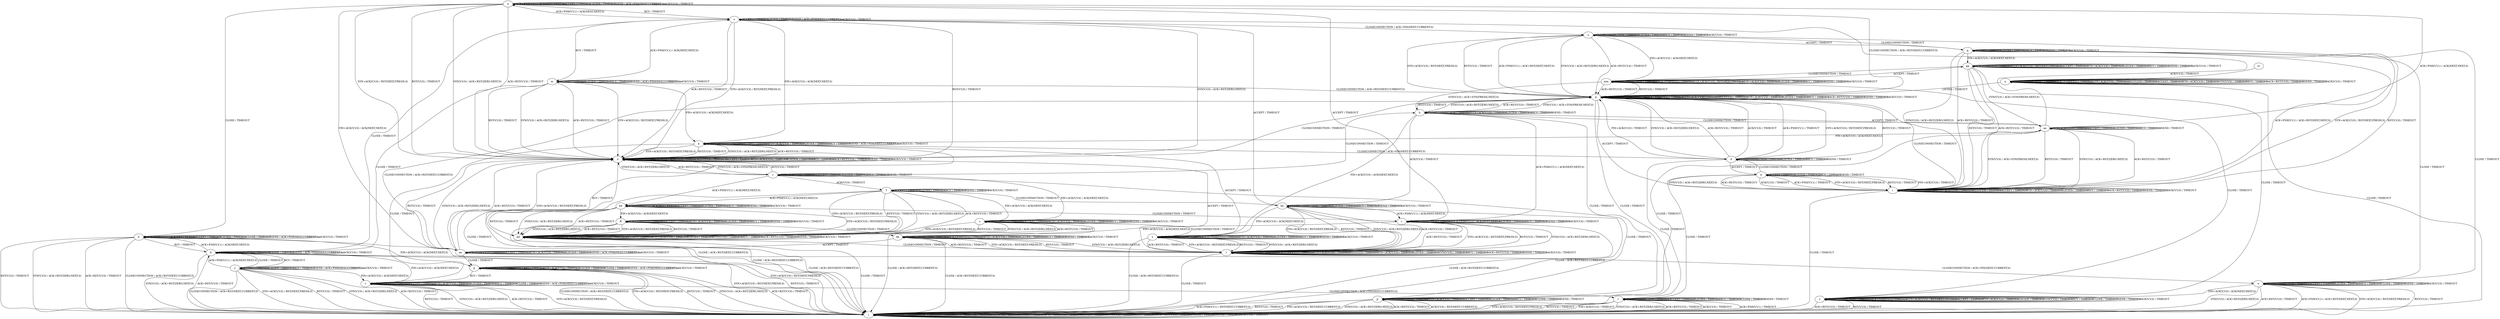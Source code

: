 digraph "" {
	graph ["Incoming time"=0.0004038810729980469,
		"Outgoing time"=0.044295549392700195,
		Output="{'States': 39, 'Transitions': 495, 'Filename': '../results/tcp_preset_100/TCP_Windows8_Server-TCP_Windows8_Server-3.dot'}",
		Reference="{'States': 39, 'Transitions': 495, 'Filename': '../subjects/tcp/TCP_Windows8_Server.dot'}",
		Solver=yices,
		Updated="{'States': 39, 'Transitions': 495, 'Filename': '../subjects/tcp/TCP_Windows8_Server.dot'}",
		"f-measure"=1.0,
		precision=1.0,
		recall=1.0
	];
	a -> a	[key=0,
		label="ACK+PSH(V,V,1) / ACK(NEXT,NEXT,0)"];
	a -> a	[key=1,
		label="ACCEPT / TIMEOUT"];
	a -> a	[key=2,
		label="LISTEN / TIMEOUT"];
	a -> a	[key=3,
		label="SEND / ACK+PSH(NEXT,CURRENT,1)"];
	a -> a	[key=4,
		label="ACK(V,V,0) / TIMEOUT"];
	a -> b	[key=0,
		label="CLOSE / TIMEOUT"];
	a -> o	[key=0,
		label="RCV / TIMEOUT"];
	a -> p	[key=0,
		label="CLOSECONNECTION / ACK+RST(NEXT,CURRENT,0)"];
	a -> ee	[key=0,
		label="FIN+ACK(V,V,0) / ACK(NEXT,NEXT,0)"];
	a -> ii	[key=0,
		label="SYN+ACK(V,V,0) / RST(NEXT,FRESH,0)"];
	a -> ii	[key=1,
		label="RST(V,V,0) / TIMEOUT"];
	a -> ii	[key=2,
		label="SYN(V,V,0) / ACK+RST(ZERO,NEXT,0)"];
	a -> ii	[key=3,
		label="ACK+RST(V,V,0) / TIMEOUT"];
	b -> b	[key=0,
		label="ACK+PSH(V,V,1) / ACK(NEXT,NEXT,0)"];
	b -> b	[key=1,
		label="ACCEPT / TIMEOUT"];
	b -> b	[key=2,
		label="LISTEN / TIMEOUT"];
	b -> b	[key=3,
		label="CLOSE / TIMEOUT"];
	b -> b	[key=4,
		label="SEND / ACK+PSH(NEXT,CURRENT,1)"];
	b -> b	[key=5,
		label="ACK(V,V,0) / TIMEOUT"];
	b -> g	[key=0,
		label="FIN+ACK(V,V,0) / ACK(NEXT,NEXT,0)"];
	b -> j	[key=0,
		label="CLOSECONNECTION / ACK+RST(NEXT,CURRENT,0)"];
	b -> j	[key=1,
		label="SYN+ACK(V,V,0) / RST(NEXT,FRESH,0)"];
	b -> j	[key=2,
		label="RST(V,V,0) / TIMEOUT"];
	b -> j	[key=3,
		label="SYN(V,V,0) / ACK+RST(ZERO,NEXT,0)"];
	b -> j	[key=4,
		label="ACK+RST(V,V,0) / TIMEOUT"];
	b -> ll	[key=0,
		label="RCV / TIMEOUT"];
	c -> c	[key=0,
		label="SYN+ACK(V,V,0) / TIMEOUT"];
	c -> c	[key=1,
		label="ACCEPT / TIMEOUT"];
	c -> c	[key=2,
		label="LISTEN / TIMEOUT"];
	c -> c	[key=3,
		label="RCV / TIMEOUT"];
	c -> c	[key=4,
		label="SEND / TIMEOUT"];
	c -> f	[key=0,
		label="ACK(V,V,0) / TIMEOUT"];
	c -> h	[key=0,
		label="CLOSECONNECTION / TIMEOUT"];
	c -> s	[key=0,
		label="FIN+ACK(V,V,0) / ACK(NEXT,NEXT,0)"];
	c -> bb	[key=0,
		label="ACK+PSH(V,V,1) / ACK(NEXT,NEXT,0)"];
	c -> ii	[key=0,
		label="RST(V,V,0) / TIMEOUT"];
	c -> ii	[key=1,
		label="SYN(V,V,0) / ACK+RST(ZERO,NEXT,0)"];
	c -> ii	[key=2,
		label="ACK+RST(V,V,0) / TIMEOUT"];
	c -> jj	[key=0,
		label="CLOSE / TIMEOUT"];
	d -> d	[key=0,
		label="CLOSECONNECTION / TIMEOUT"];
	d -> d	[key=1,
		label="LISTEN / TIMEOUT"];
	d -> d	[key=2,
		label="RCV / TIMEOUT"];
	d -> d	[key=3,
		label="SEND / TIMEOUT"];
	d -> p	[key=0,
		label="ACK+PSH(V,V,1) / TIMEOUT"];
	d -> p	[key=1,
		label="SYN+ACK(V,V,0) / RST(NEXT,FRESH,0)"];
	d -> p	[key=2,
		label="RST(V,V,0) / TIMEOUT"];
	d -> p	[key=3,
		label="FIN+ACK(V,V,0) / TIMEOUT"];
	d -> p	[key=4,
		label="SYN(V,V,0) / ACK+RST(ZERO,NEXT,0)"];
	d -> p	[key=5,
		label="ACK+RST(V,V,0) / TIMEOUT"];
	d -> p	[key=6,
		label="ACK(V,V,0) / TIMEOUT"];
	d -> r	[key=0,
		label="CLOSE / TIMEOUT"];
	d -> w	[key=0,
		label="ACCEPT / TIMEOUT"];
	e -> e	[key=0,
		label="CLOSECONNECTION / TIMEOUT"];
	e -> e	[key=1,
		label="ACCEPT / TIMEOUT"];
	e -> e	[key=2,
		label="LISTEN / TIMEOUT"];
	e -> e	[key=3,
		label="RCV / TIMEOUT"];
	e -> e	[key=4,
		label="CLOSE / TIMEOUT"];
	e -> e	[key=5,
		label="SEND / TIMEOUT"];
	e -> e	[key=6,
		label="ACK(V,V,0) / TIMEOUT"];
	e -> j	[key=0,
		label="ACK+PSH(V,V,1) / ACK+RST(NEXT,NEXT,0)"];
	e -> j	[key=1,
		label="SYN+ACK(V,V,0) / RST(NEXT,FRESH,0)"];
	e -> j	[key=2,
		label="RST(V,V,0) / TIMEOUT"];
	e -> j	[key=3,
		label="SYN(V,V,0) / ACK+RST(ZERO,NEXT,0)"];
	e -> j	[key=4,
		label="ACK+RST(V,V,0) / TIMEOUT"];
	e -> z	[key=0,
		label="FIN+ACK(V,V,0) / ACK(NEXT,NEXT,0)"];
	f -> f	[key=0,
		label="ACCEPT / TIMEOUT"];
	f -> f	[key=1,
		label="LISTEN / TIMEOUT"];
	f -> f	[key=2,
		label="RCV / TIMEOUT"];
	f -> f	[key=3,
		label="SEND / TIMEOUT"];
	f -> f	[key=4,
		label="ACK(V,V,0) / TIMEOUT"];
	f -> j	[key=0,
		label="CLOSE / ACK+RST(NEXT,CURRENT,0)"];
	f -> s	[key=0,
		label="FIN+ACK(V,V,0) / ACK(NEXT,NEXT,0)"];
	f -> bb	[key=0,
		label="ACK+PSH(V,V,1) / ACK(NEXT,NEXT,0)"];
	f -> dd	[key=0,
		label="SYN+ACK(V,V,0) / RST(NEXT,FRESH,0)"];
	f -> dd	[key=1,
		label="RST(V,V,0) / TIMEOUT"];
	f -> dd	[key=2,
		label="SYN(V,V,0) / ACK+RST(ZERO,NEXT,0)"];
	f -> dd	[key=3,
		label="ACK+RST(V,V,0) / TIMEOUT"];
	f -> hh	[key=0,
		label="CLOSECONNECTION / TIMEOUT"];
	g -> g	[key=0,
		label="ACK+PSH(V,V,1) / TIMEOUT"];
	g -> g	[key=1,
		label="ACCEPT / TIMEOUT"];
	g -> g	[key=2,
		label="FIN+ACK(V,V,0) / TIMEOUT"];
	g -> g	[key=3,
		label="LISTEN / TIMEOUT"];
	g -> g	[key=4,
		label="CLOSE / TIMEOUT"];
	g -> g	[key=5,
		label="SEND / ACK+PSH(NEXT,CURRENT,1)"];
	g -> g	[key=6,
		label="ACK(V,V,0) / TIMEOUT"];
	g -> j	[key=0,
		label="CLOSECONNECTION / ACK+RST(NEXT,CURRENT,0)"];
	g -> j	[key=1,
		label="SYN+ACK(V,V,0) / RST(NEXT,FRESH,0)"];
	g -> j	[key=2,
		label="RST(V,V,0) / TIMEOUT"];
	g -> j	[key=3,
		label="SYN(V,V,0) / ACK+RST(ZERO,NEXT,0)"];
	g -> j	[key=4,
		label="ACK+RST(V,V,0) / TIMEOUT"];
	g -> t	[key=0,
		label="RCV / TIMEOUT"];
	h -> h	[key=0,
		label="CLOSECONNECTION / TIMEOUT"];
	h -> h	[key=1,
		label="SYN+ACK(V,V,0) / TIMEOUT"];
	h -> h	[key=2,
		label="LISTEN / TIMEOUT"];
	h -> h	[key=3,
		label="RCV / TIMEOUT"];
	h -> h	[key=4,
		label="SEND / TIMEOUT"];
	h -> p	[key=0,
		label="RST(V,V,0) / TIMEOUT"];
	h -> p	[key=1,
		label="SYN(V,V,0) / ACK+RST(ZERO,NEXT,0)"];
	h -> p	[key=2,
		label="ACK+RST(V,V,0) / TIMEOUT"];
	h -> v	[key=0,
		label="ACK+PSH(V,V,1) / ACK(NEXT,NEXT,0)"];
	h -> x	[key=0,
		label="FIN+ACK(V,V,0) / ACK(NEXT,NEXT,0)"];
	h -> aa	[key=0,
		label="ACCEPT / TIMEOUT"];
	h -> hh	[key=0,
		label="ACK(V,V,0) / TIMEOUT"];
	h -> jj	[key=0,
		label="CLOSE / TIMEOUT"];
	i -> i	[key=0,
		label="ACK+PSH(V,V,1) / TIMEOUT"];
	i -> i	[key=1,
		label="SYN+ACK(V,V,0) / TIMEOUT"];
	i -> i	[key=2,
		label="RST(V,V,0) / TIMEOUT"];
	i -> i	[key=3,
		label="ACCEPT / TIMEOUT"];
	i -> i	[key=4,
		label="FIN+ACK(V,V,0) / TIMEOUT"];
	i -> i	[key=5,
		label="LISTEN / TIMEOUT"];
	i -> i	[key=6,
		label="RCV / TIMEOUT"];
	i -> i	[key=7,
		label="ACK+RST(V,V,0) / TIMEOUT"];
	i -> i	[key=8,
		label="SEND / TIMEOUT"];
	i -> i	[key=9,
		label="ACK(V,V,0) / TIMEOUT"];
	i -> j	[key=0,
		label="CLOSE / TIMEOUT"];
	i -> p	[key=0,
		label="CLOSECONNECTION / TIMEOUT"];
	i -> aa	[key=0,
		label="SYN(V,V,0) / ACK+SYN(FRESH,NEXT,0)"];
	j -> j	[key=0,
		label="CLOSECONNECTION / TIMEOUT"];
	j -> j	[key=1,
		label="ACK+PSH(V,V,1) / TIMEOUT"];
	j -> j	[key=2,
		label="SYN+ACK(V,V,0) / TIMEOUT"];
	j -> j	[key=3,
		label="RST(V,V,0) / TIMEOUT"];
	j -> j	[key=4,
		label="ACCEPT / TIMEOUT"];
	j -> j	[key=5,
		label="FIN+ACK(V,V,0) / TIMEOUT"];
	j -> j	[key=6,
		label="LISTEN / TIMEOUT"];
	j -> j	[key=7,
		label="SYN(V,V,0) / TIMEOUT"];
	j -> j	[key=8,
		label="RCV / TIMEOUT"];
	j -> j	[key=9,
		label="ACK+RST(V,V,0) / TIMEOUT"];
	j -> j	[key=10,
		label="CLOSE / TIMEOUT"];
	j -> j	[key=11,
		label="SEND / TIMEOUT"];
	j -> j	[key=12,
		label="ACK(V,V,0) / TIMEOUT"];
	k -> d	[key=0,
		label="CLOSECONNECTION / ACK+FIN(NEXT,CURRENT,0)"];
	k -> k	[key=0,
		label="ACK+PSH(V,V,1) / TIMEOUT"];
	k -> k	[key=1,
		label="ACCEPT / TIMEOUT"];
	k -> k	[key=2,
		label="FIN+ACK(V,V,0) / TIMEOUT"];
	k -> k	[key=3,
		label="LISTEN / TIMEOUT"];
	k -> k	[key=4,
		label="RCV / TIMEOUT"];
	k -> k	[key=5,
		label="SEND / ACK+PSH(NEXT,CURRENT,1)"];
	k -> k	[key=6,
		label="ACK(V,V,0) / TIMEOUT"];
	k -> t	[key=0,
		label="CLOSE / TIMEOUT"];
	k -> ii	[key=0,
		label="SYN+ACK(V,V,0) / RST(NEXT,FRESH,0)"];
	k -> ii	[key=1,
		label="RST(V,V,0) / TIMEOUT"];
	k -> ii	[key=2,
		label="SYN(V,V,0) / ACK+RST(ZERO,NEXT,0)"];
	k -> ii	[key=3,
		label="ACK+RST(V,V,0) / TIMEOUT"];
	l -> j	[key=0,
		label="CLOSE / TIMEOUT"];
	l -> l	[key=0,
		label="CLOSECONNECTION / TIMEOUT"];
	l -> l	[key=1,
		label="ACK+PSH(V,V,1) / TIMEOUT"];
	l -> l	[key=2,
		label="SYN+ACK(V,V,0) / TIMEOUT"];
	l -> l	[key=3,
		label="RST(V,V,0) / TIMEOUT"];
	l -> l	[key=4,
		label="FIN+ACK(V,V,0) / TIMEOUT"];
	l -> l	[key=5,
		label="LISTEN / TIMEOUT"];
	l -> l	[key=6,
		label="SYN(V,V,0) / TIMEOUT"];
	l -> l	[key=7,
		label="RCV / TIMEOUT"];
	l -> l	[key=8,
		label="ACK+RST(V,V,0) / TIMEOUT"];
	l -> l	[key=9,
		label="SEND / TIMEOUT"];
	l -> l	[key=10,
		label="ACK(V,V,0) / TIMEOUT"];
	l -> ii	[key=0,
		label="ACCEPT / TIMEOUT"];
	m -> k	[key=0,
		label="FIN+ACK(V,V,0) / ACK(NEXT,NEXT,0)"];
	m -> m	[key=0,
		label="ACCEPT / TIMEOUT"];
	m -> m	[key=1,
		label="LISTEN / TIMEOUT"];
	m -> m	[key=2,
		label="RCV / TIMEOUT"];
	m -> m	[key=3,
		label="SEND / ACK+PSH(NEXT,CURRENT,1)"];
	m -> m	[key=4,
		label="ACK(V,V,0) / TIMEOUT"];
	m -> o	[key=0,
		label="ACK+PSH(V,V,1) / ACK(NEXT,NEXT,0)"];
	m -> p	[key=0,
		label="CLOSECONNECTION / ACK+RST(NEXT,CURRENT,0)"];
	m -> ii	[key=0,
		label="SYN+ACK(V,V,0) / RST(NEXT,FRESH,0)"];
	m -> ii	[key=1,
		label="RST(V,V,0) / TIMEOUT"];
	m -> ii	[key=2,
		label="SYN(V,V,0) / ACK+RST(ZERO,NEXT,0)"];
	m -> ii	[key=3,
		label="ACK+RST(V,V,0) / TIMEOUT"];
	m -> ll	[key=0,
		label="CLOSE / TIMEOUT"];
	n -> j	[key=0,
		label="CLOSE / TIMEOUT"];
	n -> n	[key=0,
		label="CLOSECONNECTION / TIMEOUT"];
	n -> n	[key=1,
		label="ACK+PSH(V,V,1) / TIMEOUT"];
	n -> n	[key=2,
		label="SYN+ACK(V,V,0) / TIMEOUT"];
	n -> n	[key=3,
		label="RST(V,V,0) / TIMEOUT"];
	n -> n	[key=4,
		label="ACCEPT / TIMEOUT"];
	n -> n	[key=5,
		label="FIN+ACK(V,V,0) / TIMEOUT"];
	n -> n	[key=6,
		label="SYN(V,V,0) / TIMEOUT"];
	n -> n	[key=7,
		label="RCV / TIMEOUT"];
	n -> n	[key=8,
		label="ACK+RST(V,V,0) / TIMEOUT"];
	n -> n	[key=9,
		label="SEND / TIMEOUT"];
	n -> n	[key=10,
		label="ACK(V,V,0) / TIMEOUT"];
	n -> p	[key=0,
		label="LISTEN / TIMEOUT"];
	o -> a	[key=0,
		label="ACK+PSH(V,V,1) / ACK(NEXT,NEXT,0)"];
	o -> k	[key=0,
		label="FIN+ACK(V,V,0) / ACK(NEXT,NEXT,0)"];
	o -> m	[key=0,
		label="RCV / TIMEOUT"];
	o -> o	[key=0,
		label="ACCEPT / TIMEOUT"];
	o -> o	[key=1,
		label="LISTEN / TIMEOUT"];
	o -> o	[key=2,
		label="SEND / ACK+PSH(NEXT,CURRENT,1)"];
	o -> o	[key=3,
		label="ACK(V,V,0) / TIMEOUT"];
	o -> u	[key=0,
		label="CLOSECONNECTION / ACK+FIN(NEXT,CURRENT,0)"];
	o -> ii	[key=0,
		label="SYN+ACK(V,V,0) / RST(NEXT,FRESH,0)"];
	o -> ii	[key=1,
		label="RST(V,V,0) / TIMEOUT"];
	o -> ii	[key=2,
		label="SYN(V,V,0) / ACK+RST(ZERO,NEXT,0)"];
	o -> ii	[key=3,
		label="ACK+RST(V,V,0) / TIMEOUT"];
	o -> ll	[key=0,
		label="CLOSE / TIMEOUT"];
	p -> h	[key=0,
		label="SYN(V,V,0) / ACK+SYN(FRESH,NEXT,0)"];
	p -> i	[key=0,
		label="ACCEPT / TIMEOUT"];
	p -> j	[key=0,
		label="CLOSE / TIMEOUT"];
	p -> p	[key=0,
		label="CLOSECONNECTION / TIMEOUT"];
	p -> p	[key=1,
		label="ACK+PSH(V,V,1) / TIMEOUT"];
	p -> p	[key=2,
		label="SYN+ACK(V,V,0) / TIMEOUT"];
	p -> p	[key=3,
		label="RST(V,V,0) / TIMEOUT"];
	p -> p	[key=4,
		label="FIN+ACK(V,V,0) / TIMEOUT"];
	p -> p	[key=5,
		label="LISTEN / TIMEOUT"];
	p -> p	[key=6,
		label="RCV / TIMEOUT"];
	p -> p	[key=7,
		label="ACK+RST(V,V,0) / TIMEOUT"];
	p -> p	[key=8,
		label="SEND / TIMEOUT"];
	p -> p	[key=9,
		label="ACK(V,V,0) / TIMEOUT"];
	q -> e	[key=0,
		label="CLOSE / TIMEOUT"];
	q -> i	[key=0,
		label="ACK+PSH(V,V,1) / ACK+RST(NEXT,NEXT,0)"];
	q -> i	[key=1,
		label="SYN+ACK(V,V,0) / RST(NEXT,FRESH,0)"];
	q -> i	[key=2,
		label="RST(V,V,0) / TIMEOUT"];
	q -> i	[key=3,
		label="SYN(V,V,0) / ACK+RST(ZERO,NEXT,0)"];
	q -> i	[key=4,
		label="ACK+RST(V,V,0) / TIMEOUT"];
	q -> q	[key=0,
		label="ACCEPT / TIMEOUT"];
	q -> q	[key=1,
		label="LISTEN / TIMEOUT"];
	q -> q	[key=2,
		label="RCV / TIMEOUT"];
	q -> q	[key=3,
		label="SEND / TIMEOUT"];
	q -> q	[key=4,
		label="ACK(V,V,0) / TIMEOUT"];
	q -> u	[key=0,
		label="CLOSECONNECTION / TIMEOUT"];
	q -> gg	[key=0,
		label="FIN+ACK(V,V,0) / ACK(NEXT,NEXT,0)"];
	r -> j	[key=0,
		label="ACK+PSH(V,V,1) / TIMEOUT"];
	r -> j	[key=1,
		label="SYN+ACK(V,V,0) / RST(NEXT,FRESH,0)"];
	r -> j	[key=2,
		label="RST(V,V,0) / TIMEOUT"];
	r -> j	[key=3,
		label="FIN+ACK(V,V,0) / TIMEOUT"];
	r -> j	[key=4,
		label="SYN(V,V,0) / ACK+RST(ZERO,NEXT,0)"];
	r -> j	[key=5,
		label="ACK+RST(V,V,0) / TIMEOUT"];
	r -> j	[key=6,
		label="ACK(V,V,0) / TIMEOUT"];
	r -> r	[key=0,
		label="CLOSECONNECTION / TIMEOUT"];
	r -> r	[key=1,
		label="ACCEPT / TIMEOUT"];
	r -> r	[key=2,
		label="LISTEN / TIMEOUT"];
	r -> r	[key=3,
		label="RCV / TIMEOUT"];
	r -> r	[key=4,
		label="CLOSE / TIMEOUT"];
	r -> r	[key=5,
		label="SEND / TIMEOUT"];
	s -> j	[key=0,
		label="CLOSE / ACK+RST(NEXT,CURRENT,0)"];
	s -> s	[key=0,
		label="ACK+PSH(V,V,1) / TIMEOUT"];
	s -> s	[key=1,
		label="ACCEPT / TIMEOUT"];
	s -> s	[key=2,
		label="FIN+ACK(V,V,0) / TIMEOUT"];
	s -> s	[key=3,
		label="LISTEN / TIMEOUT"];
	s -> s	[key=4,
		label="RCV / TIMEOUT"];
	s -> s	[key=5,
		label="SEND / TIMEOUT"];
	s -> s	[key=6,
		label="ACK(V,V,0) / TIMEOUT"];
	s -> x	[key=0,
		label="CLOSECONNECTION / TIMEOUT"];
	s -> dd	[key=0,
		label="SYN+ACK(V,V,0) / RST(NEXT,FRESH,0)"];
	s -> dd	[key=1,
		label="RST(V,V,0) / TIMEOUT"];
	s -> dd	[key=2,
		label="SYN(V,V,0) / ACK+RST(ZERO,NEXT,0)"];
	s -> dd	[key=3,
		label="ACK+RST(V,V,0) / TIMEOUT"];
	t -> j	[key=0,
		label="SYN+ACK(V,V,0) / RST(NEXT,FRESH,0)"];
	t -> j	[key=1,
		label="RST(V,V,0) / TIMEOUT"];
	t -> j	[key=2,
		label="SYN(V,V,0) / ACK+RST(ZERO,NEXT,0)"];
	t -> j	[key=3,
		label="ACK+RST(V,V,0) / TIMEOUT"];
	t -> r	[key=0,
		label="CLOSECONNECTION / ACK+FIN(NEXT,CURRENT,0)"];
	t -> t	[key=0,
		label="ACK+PSH(V,V,1) / TIMEOUT"];
	t -> t	[key=1,
		label="ACCEPT / TIMEOUT"];
	t -> t	[key=2,
		label="FIN+ACK(V,V,0) / TIMEOUT"];
	t -> t	[key=3,
		label="LISTEN / TIMEOUT"];
	t -> t	[key=4,
		label="RCV / TIMEOUT"];
	t -> t	[key=5,
		label="CLOSE / TIMEOUT"];
	t -> t	[key=6,
		label="SEND / ACK+PSH(NEXT,CURRENT,1)"];
	t -> t	[key=7,
		label="ACK(V,V,0) / TIMEOUT"];
	u -> e	[key=0,
		label="CLOSE / TIMEOUT"];
	u -> p	[key=0,
		label="ACK+PSH(V,V,1) / ACK+RST(NEXT,NEXT,0)"];
	u -> p	[key=1,
		label="SYN+ACK(V,V,0) / RST(NEXT,FRESH,0)"];
	u -> p	[key=2,
		label="RST(V,V,0) / TIMEOUT"];
	u -> p	[key=3,
		label="SYN(V,V,0) / ACK+RST(ZERO,NEXT,0)"];
	u -> p	[key=4,
		label="ACK+RST(V,V,0) / TIMEOUT"];
	u -> q	[key=0,
		label="ACCEPT / TIMEOUT"];
	u -> u	[key=0,
		label="CLOSECONNECTION / TIMEOUT"];
	u -> u	[key=1,
		label="LISTEN / TIMEOUT"];
	u -> u	[key=2,
		label="RCV / TIMEOUT"];
	u -> u	[key=3,
		label="SEND / TIMEOUT"];
	u -> u	[key=4,
		label="ACK(V,V,0) / TIMEOUT"];
	u -> mm	[key=0,
		label="FIN+ACK(V,V,0) / ACK(NEXT,NEXT,0)"];
	v -> a	[key=0,
		label="ACCEPT / TIMEOUT"];
	v -> j	[key=0,
		label="CLOSE / ACK+RST(NEXT,CURRENT,0)"];
	v -> l	[key=0,
		label="SYN+ACK(V,V,0) / RST(NEXT,FRESH,0)"];
	v -> l	[key=1,
		label="RST(V,V,0) / TIMEOUT"];
	v -> l	[key=2,
		label="SYN(V,V,0) / ACK+RST(ZERO,NEXT,0)"];
	v -> l	[key=3,
		label="ACK+RST(V,V,0) / TIMEOUT"];
	v -> v	[key=0,
		label="CLOSECONNECTION / TIMEOUT"];
	v -> v	[key=1,
		label="ACK+PSH(V,V,1) / ACK(NEXT,NEXT,0)"];
	v -> v	[key=2,
		label="LISTEN / TIMEOUT"];
	v -> v	[key=3,
		label="RCV / TIMEOUT"];
	v -> v	[key=4,
		label="SEND / TIMEOUT"];
	v -> v	[key=5,
		label="ACK(V,V,0) / TIMEOUT"];
	v -> kk	[key=0,
		label="FIN+ACK(V,V,0) / ACK(NEXT,NEXT,0)"];
	w -> d	[key=0,
		label="CLOSECONNECTION / TIMEOUT"];
	w -> i	[key=0,
		label="ACK+PSH(V,V,1) / TIMEOUT"];
	w -> i	[key=1,
		label="SYN+ACK(V,V,0) / RST(NEXT,FRESH,0)"];
	w -> i	[key=2,
		label="RST(V,V,0) / TIMEOUT"];
	w -> i	[key=3,
		label="FIN+ACK(V,V,0) / TIMEOUT"];
	w -> i	[key=4,
		label="SYN(V,V,0) / ACK+RST(ZERO,NEXT,0)"];
	w -> i	[key=5,
		label="ACK+RST(V,V,0) / TIMEOUT"];
	w -> i	[key=6,
		label="ACK(V,V,0) / TIMEOUT"];
	w -> r	[key=0,
		label="CLOSE / TIMEOUT"];
	w -> w	[key=0,
		label="ACCEPT / TIMEOUT"];
	w -> w	[key=1,
		label="LISTEN / TIMEOUT"];
	w -> w	[key=2,
		label="RCV / TIMEOUT"];
	w -> w	[key=3,
		label="SEND / TIMEOUT"];
	x -> j	[key=0,
		label="CLOSE / ACK+RST(NEXT,CURRENT,0)"];
	x -> k	[key=0,
		label="ACCEPT / TIMEOUT"];
	x -> l	[key=0,
		label="SYN+ACK(V,V,0) / RST(NEXT,FRESH,0)"];
	x -> l	[key=1,
		label="RST(V,V,0) / TIMEOUT"];
	x -> l	[key=2,
		label="SYN(V,V,0) / ACK+RST(ZERO,NEXT,0)"];
	x -> l	[key=3,
		label="ACK+RST(V,V,0) / TIMEOUT"];
	x -> x	[key=0,
		label="CLOSECONNECTION / TIMEOUT"];
	x -> x	[key=1,
		label="ACK+PSH(V,V,1) / TIMEOUT"];
	x -> x	[key=2,
		label="FIN+ACK(V,V,0) / TIMEOUT"];
	x -> x	[key=3,
		label="LISTEN / TIMEOUT"];
	x -> x	[key=4,
		label="RCV / TIMEOUT"];
	x -> x	[key=5,
		label="SEND / TIMEOUT"];
	x -> x	[key=6,
		label="ACK(V,V,0) / TIMEOUT"];
	y -> j	[key=0,
		label="CLOSECONNECTION / ACK+RST(NEXT,CURRENT,0)"];
	y -> j	[key=1,
		label="SYN+ACK(V,V,0) / RST(NEXT,FRESH,0)"];
	y -> j	[key=2,
		label="RST(V,V,0) / TIMEOUT"];
	y -> j	[key=3,
		label="SYN(V,V,0) / ACK+RST(ZERO,NEXT,0)"];
	y -> j	[key=4,
		label="ACK+RST(V,V,0) / TIMEOUT"];
	y -> t	[key=0,
		label="FIN+ACK(V,V,0) / ACK(NEXT,NEXT,0)"];
	y -> y	[key=0,
		label="ACCEPT / TIMEOUT"];
	y -> y	[key=1,
		label="LISTEN / TIMEOUT"];
	y -> y	[key=2,
		label="RCV / TIMEOUT"];
	y -> y	[key=3,
		label="SEND / ACK+PSH(NEXT,CURRENT,1)"];
	y -> y	[key=4,
		label="ACK(V,V,0) / TIMEOUT"];
	y -> ll	[key=0,
		label="ACK+PSH(V,V,1) / ACK(NEXT,NEXT,0)"];
	y -> ll	[key=1,
		label="CLOSE / TIMEOUT"];
	z -> j	[key=0,
		label="RST(V,V,0) / TIMEOUT"];
	z -> j	[key=1,
		label="ACK+RST(V,V,0) / TIMEOUT"];
	z -> z	[key=0,
		label="CLOSECONNECTION / TIMEOUT"];
	z -> z	[key=1,
		label="ACK+PSH(V,V,1) / TIMEOUT"];
	z -> z	[key=2,
		label="SYN+ACK(V,V,0) / RST(NEXT,FRESH,0)"];
	z -> z	[key=3,
		label="ACCEPT / TIMEOUT"];
	z -> z	[key=4,
		label="FIN+ACK(V,V,0) / TIMEOUT"];
	z -> z	[key=5,
		label="LISTEN / TIMEOUT"];
	z -> z	[key=6,
		label="SYN(V,V,0) / TIMEOUT"];
	z -> z	[key=7,
		label="RCV / TIMEOUT"];
	z -> z	[key=8,
		label="CLOSE / TIMEOUT"];
	z -> z	[key=9,
		label="SEND / TIMEOUT"];
	z -> z	[key=10,
		label="ACK(V,V,0) / TIMEOUT"];
	aa -> a	[key=0,
		label="ACK+PSH(V,V,1) / ACK(NEXT,NEXT,0)"];
	aa -> h	[key=0,
		label="CLOSECONNECTION / TIMEOUT"];
	aa -> i	[key=0,
		label="RST(V,V,0) / TIMEOUT"];
	aa -> i	[key=1,
		label="SYN(V,V,0) / ACK+RST(ZERO,NEXT,0)"];
	aa -> i	[key=2,
		label="ACK+RST(V,V,0) / TIMEOUT"];
	aa -> k	[key=0,
		label="FIN+ACK(V,V,0) / ACK(NEXT,NEXT,0)"];
	aa -> o	[key=0,
		label="ACK(V,V,0) / TIMEOUT"];
	aa -> aa	[key=0,
		label="SYN+ACK(V,V,0) / TIMEOUT"];
	aa -> aa	[key=1,
		label="ACCEPT / TIMEOUT"];
	aa -> aa	[key=2,
		label="LISTEN / TIMEOUT"];
	aa -> aa	[key=3,
		label="RCV / TIMEOUT"];
	aa -> aa	[key=4,
		label="SEND / TIMEOUT"];
	aa -> jj	[key=0,
		label="CLOSE / TIMEOUT"];
	bb -> j	[key=0,
		label="CLOSE / ACK+RST(NEXT,CURRENT,0)"];
	bb -> v	[key=0,
		label="CLOSECONNECTION / TIMEOUT"];
	bb -> bb	[key=0,
		label="ACK+PSH(V,V,1) / ACK(NEXT,NEXT,0)"];
	bb -> bb	[key=1,
		label="ACCEPT / TIMEOUT"];
	bb -> bb	[key=2,
		label="LISTEN / TIMEOUT"];
	bb -> bb	[key=3,
		label="RCV / TIMEOUT"];
	bb -> bb	[key=4,
		label="SEND / TIMEOUT"];
	bb -> bb	[key=5,
		label="ACK(V,V,0) / TIMEOUT"];
	bb -> dd	[key=0,
		label="SYN+ACK(V,V,0) / RST(NEXT,FRESH,0)"];
	bb -> dd	[key=1,
		label="RST(V,V,0) / TIMEOUT"];
	bb -> dd	[key=2,
		label="SYN(V,V,0) / ACK+RST(ZERO,NEXT,0)"];
	bb -> dd	[key=3,
		label="ACK+RST(V,V,0) / TIMEOUT"];
	bb -> ff	[key=0,
		label="FIN+ACK(V,V,0) / ACK(NEXT,NEXT,0)"];
	cc -> n	[key=0];
	dd -> j	[key=0,
		label="CLOSE / TIMEOUT"];
	dd -> l	[key=0,
		label="CLOSECONNECTION / TIMEOUT"];
	dd -> dd	[key=0,
		label="ACK+PSH(V,V,1) / TIMEOUT"];
	dd -> dd	[key=1,
		label="SYN+ACK(V,V,0) / TIMEOUT"];
	dd -> dd	[key=2,
		label="RST(V,V,0) / TIMEOUT"];
	dd -> dd	[key=3,
		label="ACCEPT / TIMEOUT"];
	dd -> dd	[key=4,
		label="FIN+ACK(V,V,0) / TIMEOUT"];
	dd -> dd	[key=5,
		label="LISTEN / TIMEOUT"];
	dd -> dd	[key=6,
		label="SYN(V,V,0) / TIMEOUT"];
	dd -> dd	[key=7,
		label="RCV / TIMEOUT"];
	dd -> dd	[key=8,
		label="ACK+RST(V,V,0) / TIMEOUT"];
	dd -> dd	[key=9,
		label="SEND / TIMEOUT"];
	dd -> dd	[key=10,
		label="ACK(V,V,0) / TIMEOUT"];
	ee -> g	[key=0,
		label="CLOSE / TIMEOUT"];
	ee -> k	[key=0,
		label="RCV / TIMEOUT"];
	ee -> p	[key=0,
		label="CLOSECONNECTION / ACK+RST(NEXT,CURRENT,0)"];
	ee -> ee	[key=0,
		label="ACK+PSH(V,V,1) / TIMEOUT"];
	ee -> ee	[key=1,
		label="ACCEPT / TIMEOUT"];
	ee -> ee	[key=2,
		label="FIN+ACK(V,V,0) / TIMEOUT"];
	ee -> ee	[key=3,
		label="LISTEN / TIMEOUT"];
	ee -> ee	[key=4,
		label="SEND / ACK+PSH(NEXT,CURRENT,1)"];
	ee -> ee	[key=5,
		label="ACK(V,V,0) / TIMEOUT"];
	ee -> ii	[key=0,
		label="SYN+ACK(V,V,0) / RST(NEXT,FRESH,0)"];
	ee -> ii	[key=1,
		label="RST(V,V,0) / TIMEOUT"];
	ee -> ii	[key=2,
		label="SYN(V,V,0) / ACK+RST(ZERO,NEXT,0)"];
	ee -> ii	[key=3,
		label="ACK+RST(V,V,0) / TIMEOUT"];
	ff -> j	[key=0,
		label="CLOSE / ACK+RST(NEXT,CURRENT,0)"];
	ff -> dd	[key=0,
		label="SYN+ACK(V,V,0) / RST(NEXT,FRESH,0)"];
	ff -> dd	[key=1,
		label="RST(V,V,0) / TIMEOUT"];
	ff -> dd	[key=2,
		label="SYN(V,V,0) / ACK+RST(ZERO,NEXT,0)"];
	ff -> dd	[key=3,
		label="ACK+RST(V,V,0) / TIMEOUT"];
	ff -> ff	[key=0,
		label="ACK+PSH(V,V,1) / TIMEOUT"];
	ff -> ff	[key=1,
		label="ACCEPT / TIMEOUT"];
	ff -> ff	[key=2,
		label="FIN+ACK(V,V,0) / TIMEOUT"];
	ff -> ff	[key=3,
		label="LISTEN / TIMEOUT"];
	ff -> ff	[key=4,
		label="RCV / TIMEOUT"];
	ff -> ff	[key=5,
		label="SEND / TIMEOUT"];
	ff -> ff	[key=6,
		label="ACK(V,V,0) / TIMEOUT"];
	ff -> kk	[key=0,
		label="CLOSECONNECTION / TIMEOUT"];
	gg -> i	[key=0,
		label="RST(V,V,0) / TIMEOUT"];
	gg -> i	[key=1,
		label="ACK+RST(V,V,0) / TIMEOUT"];
	gg -> z	[key=0,
		label="CLOSE / TIMEOUT"];
	gg -> aa	[key=0,
		label="SYN(V,V,0) / ACK+SYN(FRESH,NEXT,0)"];
	gg -> gg	[key=0,
		label="ACK+PSH(V,V,1) / TIMEOUT"];
	gg -> gg	[key=1,
		label="SYN+ACK(V,V,0) / RST(NEXT,FRESH,0)"];
	gg -> gg	[key=2,
		label="ACCEPT / TIMEOUT"];
	gg -> gg	[key=3,
		label="FIN+ACK(V,V,0) / TIMEOUT"];
	gg -> gg	[key=4,
		label="LISTEN / TIMEOUT"];
	gg -> gg	[key=5,
		label="RCV / TIMEOUT"];
	gg -> gg	[key=6,
		label="SEND / TIMEOUT"];
	gg -> gg	[key=7,
		label="ACK(V,V,0) / TIMEOUT"];
	gg -> mm	[key=0,
		label="CLOSECONNECTION / TIMEOUT"];
	hh -> j	[key=0,
		label="CLOSE / ACK+RST(NEXT,CURRENT,0)"];
	hh -> l	[key=0,
		label="SYN+ACK(V,V,0) / RST(NEXT,FRESH,0)"];
	hh -> l	[key=1,
		label="RST(V,V,0) / TIMEOUT"];
	hh -> l	[key=2,
		label="SYN(V,V,0) / ACK+RST(ZERO,NEXT,0)"];
	hh -> l	[key=3,
		label="ACK+RST(V,V,0) / TIMEOUT"];
	hh -> o	[key=0,
		label="ACCEPT / TIMEOUT"];
	hh -> v	[key=0,
		label="ACK+PSH(V,V,1) / ACK(NEXT,NEXT,0)"];
	hh -> x	[key=0,
		label="FIN+ACK(V,V,0) / ACK(NEXT,NEXT,0)"];
	hh -> hh	[key=0,
		label="CLOSECONNECTION / TIMEOUT"];
	hh -> hh	[key=1,
		label="LISTEN / TIMEOUT"];
	hh -> hh	[key=2,
		label="RCV / TIMEOUT"];
	hh -> hh	[key=3,
		label="SEND / TIMEOUT"];
	hh -> hh	[key=4,
		label="ACK(V,V,0) / TIMEOUT"];
	ii -> c	[key=0,
		label="SYN(V,V,0) / ACK+SYN(FRESH,NEXT,0)"];
	ii -> j	[key=0,
		label="CLOSE / TIMEOUT"];
	ii -> p	[key=0,
		label="CLOSECONNECTION / TIMEOUT"];
	ii -> ii	[key=0,
		label="ACK+PSH(V,V,1) / TIMEOUT"];
	ii -> ii	[key=1,
		label="SYN+ACK(V,V,0) / TIMEOUT"];
	ii -> ii	[key=2,
		label="RST(V,V,0) / TIMEOUT"];
	ii -> ii	[key=3,
		label="ACCEPT / TIMEOUT"];
	ii -> ii	[key=4,
		label="FIN+ACK(V,V,0) / TIMEOUT"];
	ii -> ii	[key=5,
		label="LISTEN / TIMEOUT"];
	ii -> ii	[key=6,
		label="RCV / TIMEOUT"];
	ii -> ii	[key=7,
		label="ACK+RST(V,V,0) / TIMEOUT"];
	ii -> ii	[key=8,
		label="SEND / TIMEOUT"];
	ii -> ii	[key=9,
		label="ACK(V,V,0) / TIMEOUT"];
	jj -> j	[key=0,
		label="ACK+PSH(V,V,1) / RST(NEXT,CURRENT,0)"];
	jj -> j	[key=1,
		label="RST(V,V,0) / TIMEOUT"];
	jj -> j	[key=2,
		label="FIN+ACK(V,V,0) / RST(NEXT,CURRENT,0)"];
	jj -> j	[key=3,
		label="SYN(V,V,0) / ACK+RST(ZERO,NEXT,0)"];
	jj -> j	[key=4,
		label="ACK+RST(V,V,0) / TIMEOUT"];
	jj -> j	[key=5,
		label="ACK(V,V,0) / RST(NEXT,CURRENT,0)"];
	jj -> jj	[key=0,
		label="CLOSECONNECTION / TIMEOUT"];
	jj -> jj	[key=1,
		label="SYN+ACK(V,V,0) / TIMEOUT"];
	jj -> jj	[key=2,
		label="ACCEPT / TIMEOUT"];
	jj -> jj	[key=3,
		label="LISTEN / TIMEOUT"];
	jj -> jj	[key=4,
		label="RCV / TIMEOUT"];
	jj -> jj	[key=5,
		label="CLOSE / TIMEOUT"];
	jj -> jj	[key=6,
		label="SEND / TIMEOUT"];
	kk -> j	[key=0,
		label="CLOSE / ACK+RST(NEXT,CURRENT,0)"];
	kk -> l	[key=0,
		label="SYN+ACK(V,V,0) / RST(NEXT,FRESH,0)"];
	kk -> l	[key=1,
		label="RST(V,V,0) / TIMEOUT"];
	kk -> l	[key=2,
		label="SYN(V,V,0) / ACK+RST(ZERO,NEXT,0)"];
	kk -> l	[key=3,
		label="ACK+RST(V,V,0) / TIMEOUT"];
	kk -> ee	[key=0,
		label="ACCEPT / TIMEOUT"];
	kk -> kk	[key=0,
		label="CLOSECONNECTION / TIMEOUT"];
	kk -> kk	[key=1,
		label="ACK+PSH(V,V,1) / TIMEOUT"];
	kk -> kk	[key=2,
		label="FIN+ACK(V,V,0) / TIMEOUT"];
	kk -> kk	[key=3,
		label="LISTEN / TIMEOUT"];
	kk -> kk	[key=4,
		label="RCV / TIMEOUT"];
	kk -> kk	[key=5,
		label="SEND / TIMEOUT"];
	kk -> kk	[key=6,
		label="ACK(V,V,0) / TIMEOUT"];
	ll -> b	[key=0,
		label="ACK+PSH(V,V,1) / ACK(NEXT,NEXT,0)"];
	ll -> e	[key=0,
		label="CLOSECONNECTION / ACK+FIN(NEXT,CURRENT,0)"];
	ll -> j	[key=0,
		label="SYN+ACK(V,V,0) / RST(NEXT,FRESH,0)"];
	ll -> j	[key=1,
		label="RST(V,V,0) / TIMEOUT"];
	ll -> j	[key=2,
		label="SYN(V,V,0) / ACK+RST(ZERO,NEXT,0)"];
	ll -> j	[key=3,
		label="ACK+RST(V,V,0) / TIMEOUT"];
	ll -> t	[key=0,
		label="FIN+ACK(V,V,0) / ACK(NEXT,NEXT,0)"];
	ll -> y	[key=0,
		label="RCV / TIMEOUT"];
	ll -> ll	[key=0,
		label="ACCEPT / TIMEOUT"];
	ll -> ll	[key=1,
		label="LISTEN / TIMEOUT"];
	ll -> ll	[key=2,
		label="CLOSE / TIMEOUT"];
	ll -> ll	[key=3,
		label="SEND / ACK+PSH(NEXT,CURRENT,1)"];
	ll -> ll	[key=4,
		label="ACK(V,V,0) / TIMEOUT"];
	mm -> h	[key=0,
		label="SYN(V,V,0) / ACK+SYN(FRESH,NEXT,0)"];
	mm -> p	[key=0,
		label="RST(V,V,0) / TIMEOUT"];
	mm -> p	[key=1,
		label="ACK+RST(V,V,0) / TIMEOUT"];
	mm -> z	[key=0,
		label="CLOSE / TIMEOUT"];
	mm -> gg	[key=0,
		label="ACCEPT / TIMEOUT"];
	mm -> mm	[key=0,
		label="CLOSECONNECTION / TIMEOUT"];
	mm -> mm	[key=1,
		label="ACK+PSH(V,V,1) / TIMEOUT"];
	mm -> mm	[key=2,
		label="SYN+ACK(V,V,0) / RST(NEXT,FRESH,0)"];
	mm -> mm	[key=3,
		label="FIN+ACK(V,V,0) / TIMEOUT"];
	mm -> mm	[key=4,
		label="LISTEN / TIMEOUT"];
	mm -> mm	[key=5,
		label="RCV / TIMEOUT"];
	mm -> mm	[key=6,
		label="SEND / TIMEOUT"];
	mm -> mm	[key=7,
		label="ACK(V,V,0) / TIMEOUT"];
}
